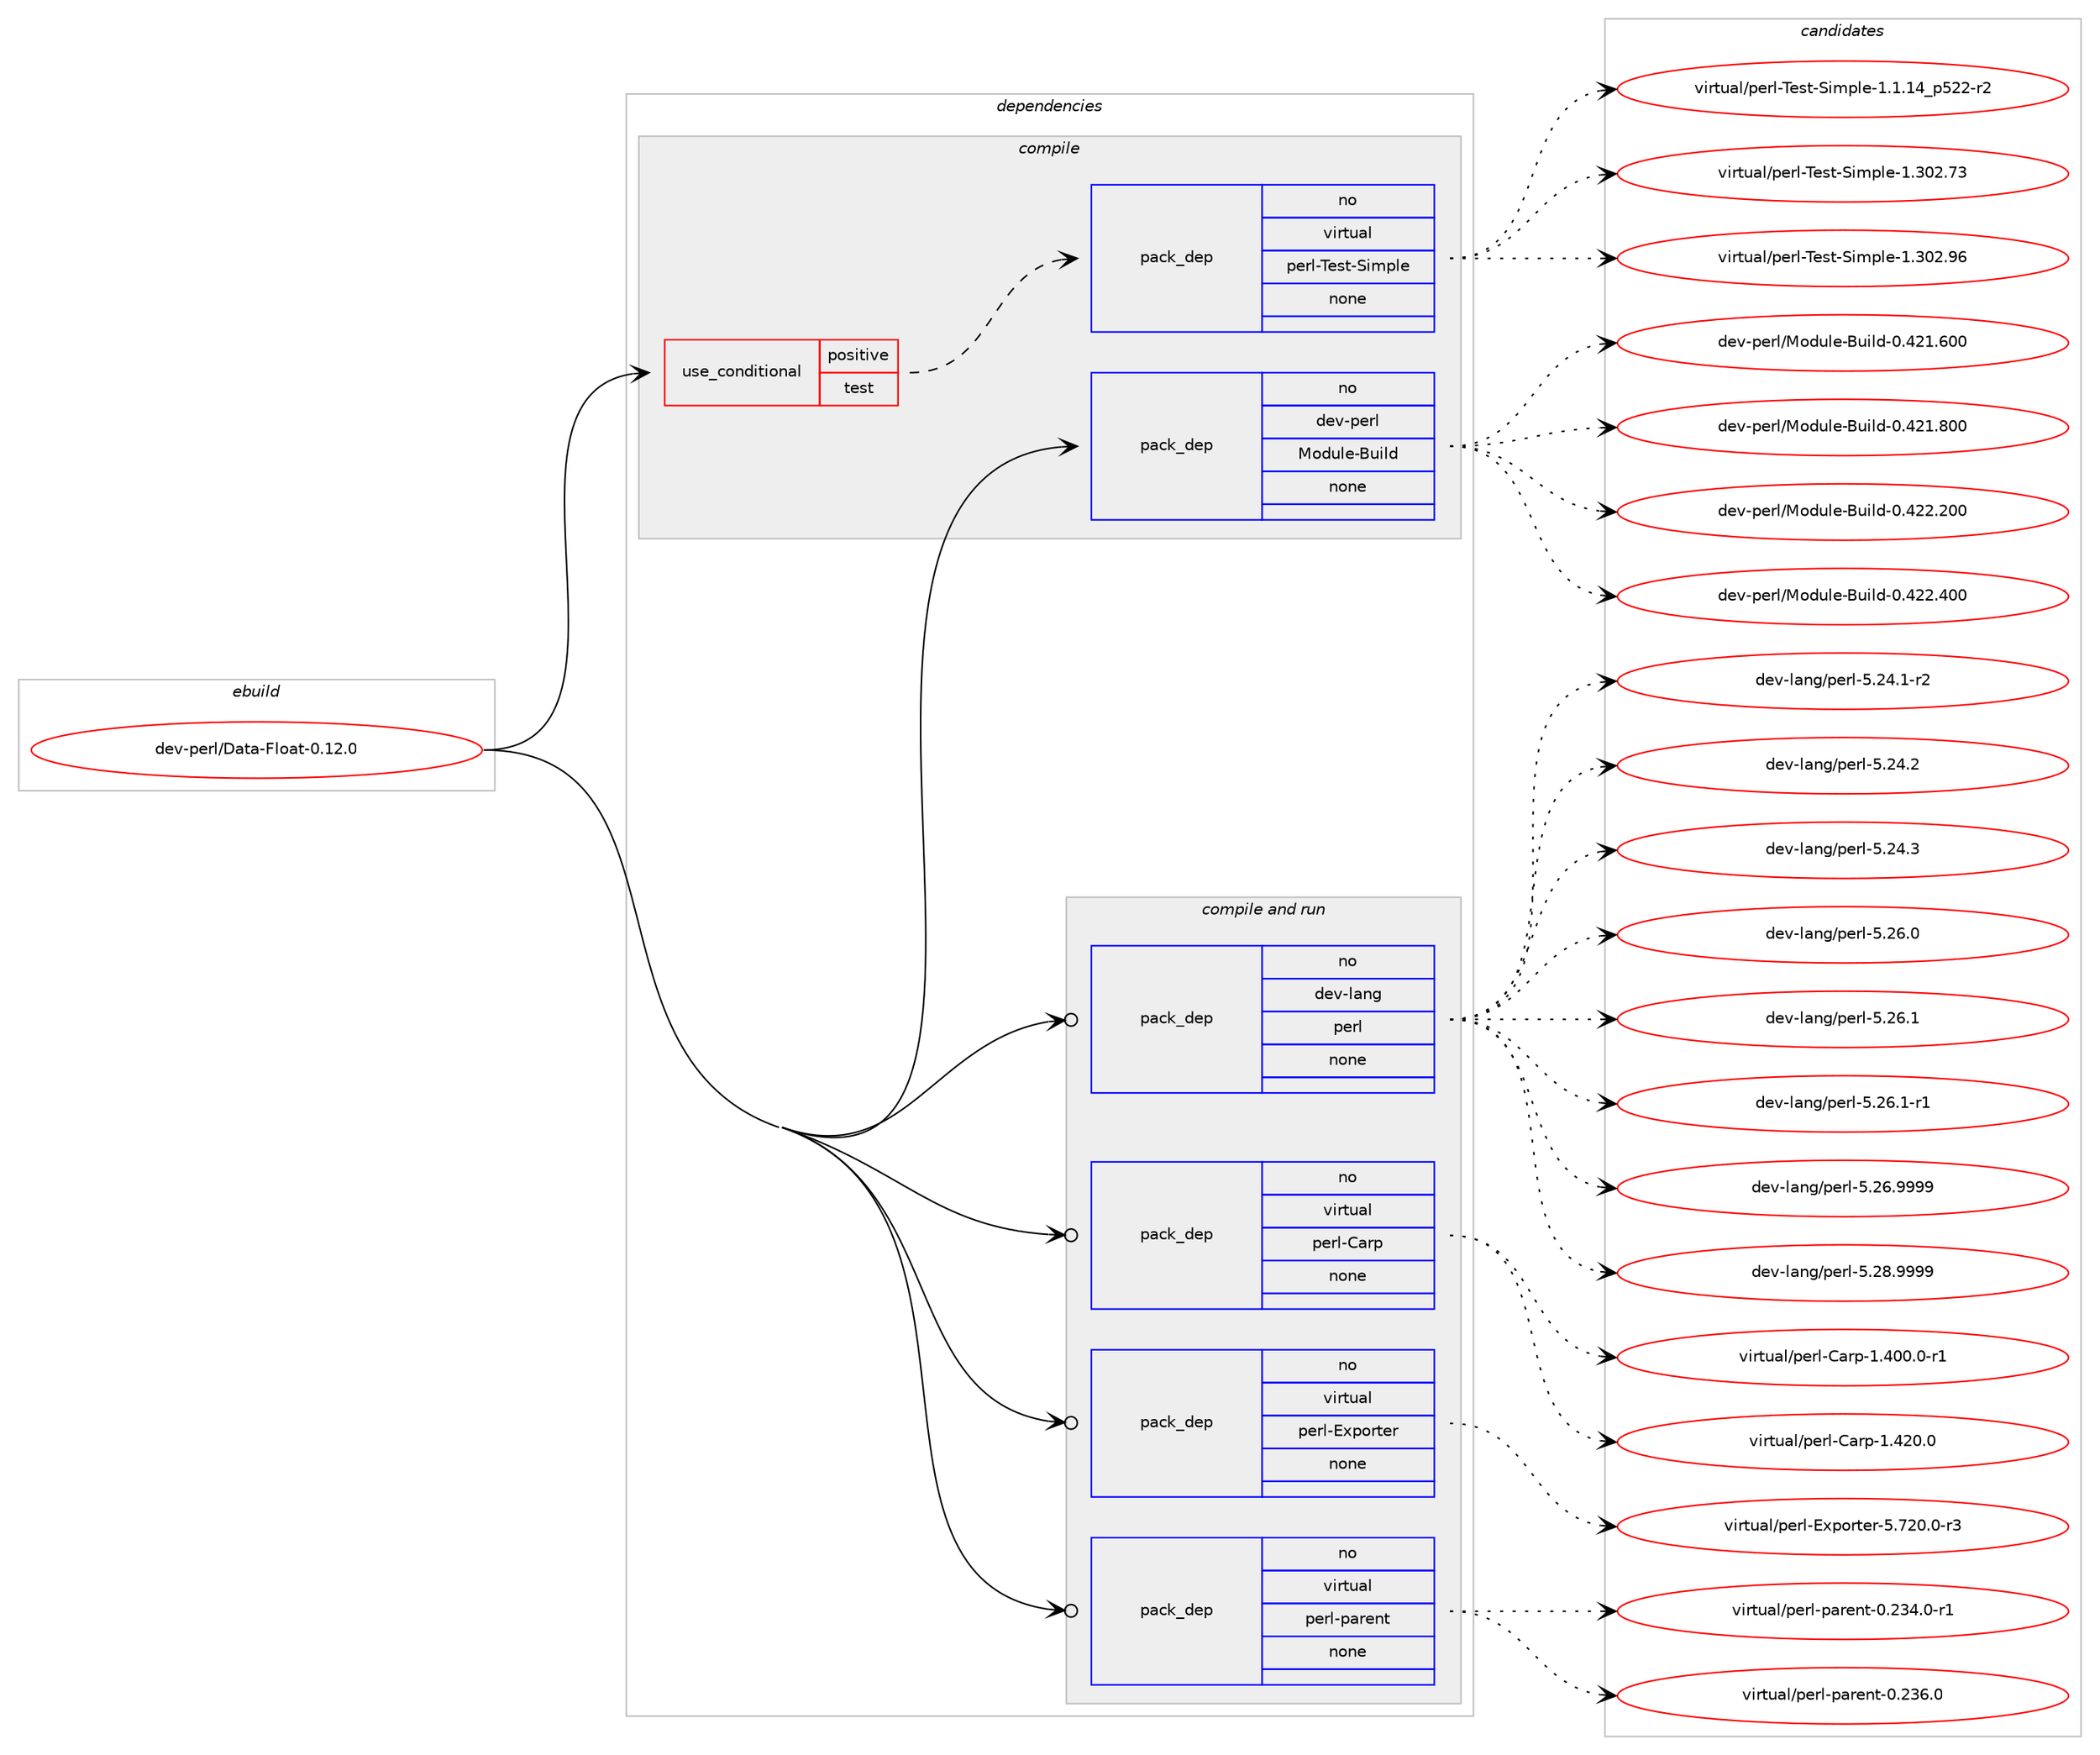 digraph prolog {

# *************
# Graph options
# *************

newrank=true;
concentrate=true;
compound=true;
graph [rankdir=LR,fontname=Helvetica,fontsize=10,ranksep=1.5];#, ranksep=2.5, nodesep=0.2];
edge  [arrowhead=vee];
node  [fontname=Helvetica,fontsize=10];

# **********
# The ebuild
# **********

subgraph cluster_leftcol {
color=gray;
rank=same;
label=<<i>ebuild</i>>;
id [label="dev-perl/Data-Float-0.12.0", color=red, width=4, href="../dev-perl/Data-Float-0.12.0.svg"];
}

# ****************
# The dependencies
# ****************

subgraph cluster_midcol {
color=gray;
label=<<i>dependencies</i>>;
subgraph cluster_compile {
fillcolor="#eeeeee";
style=filled;
label=<<i>compile</i>>;
subgraph cond26984 {
dependency127565 [label=<<TABLE BORDER="0" CELLBORDER="1" CELLSPACING="0" CELLPADDING="4"><TR><TD ROWSPAN="3" CELLPADDING="10">use_conditional</TD></TR><TR><TD>positive</TD></TR><TR><TD>test</TD></TR></TABLE>>, shape=none, color=red];
subgraph pack96913 {
dependency127566 [label=<<TABLE BORDER="0" CELLBORDER="1" CELLSPACING="0" CELLPADDING="4" WIDTH="220"><TR><TD ROWSPAN="6" CELLPADDING="30">pack_dep</TD></TR><TR><TD WIDTH="110">no</TD></TR><TR><TD>virtual</TD></TR><TR><TD>perl-Test-Simple</TD></TR><TR><TD>none</TD></TR><TR><TD></TD></TR></TABLE>>, shape=none, color=blue];
}
dependency127565:e -> dependency127566:w [weight=20,style="dashed",arrowhead="vee"];
}
id:e -> dependency127565:w [weight=20,style="solid",arrowhead="vee"];
subgraph pack96914 {
dependency127567 [label=<<TABLE BORDER="0" CELLBORDER="1" CELLSPACING="0" CELLPADDING="4" WIDTH="220"><TR><TD ROWSPAN="6" CELLPADDING="30">pack_dep</TD></TR><TR><TD WIDTH="110">no</TD></TR><TR><TD>dev-perl</TD></TR><TR><TD>Module-Build</TD></TR><TR><TD>none</TD></TR><TR><TD></TD></TR></TABLE>>, shape=none, color=blue];
}
id:e -> dependency127567:w [weight=20,style="solid",arrowhead="vee"];
}
subgraph cluster_compileandrun {
fillcolor="#eeeeee";
style=filled;
label=<<i>compile and run</i>>;
subgraph pack96915 {
dependency127568 [label=<<TABLE BORDER="0" CELLBORDER="1" CELLSPACING="0" CELLPADDING="4" WIDTH="220"><TR><TD ROWSPAN="6" CELLPADDING="30">pack_dep</TD></TR><TR><TD WIDTH="110">no</TD></TR><TR><TD>dev-lang</TD></TR><TR><TD>perl</TD></TR><TR><TD>none</TD></TR><TR><TD></TD></TR></TABLE>>, shape=none, color=blue];
}
id:e -> dependency127568:w [weight=20,style="solid",arrowhead="odotvee"];
subgraph pack96916 {
dependency127569 [label=<<TABLE BORDER="0" CELLBORDER="1" CELLSPACING="0" CELLPADDING="4" WIDTH="220"><TR><TD ROWSPAN="6" CELLPADDING="30">pack_dep</TD></TR><TR><TD WIDTH="110">no</TD></TR><TR><TD>virtual</TD></TR><TR><TD>perl-Carp</TD></TR><TR><TD>none</TD></TR><TR><TD></TD></TR></TABLE>>, shape=none, color=blue];
}
id:e -> dependency127569:w [weight=20,style="solid",arrowhead="odotvee"];
subgraph pack96917 {
dependency127570 [label=<<TABLE BORDER="0" CELLBORDER="1" CELLSPACING="0" CELLPADDING="4" WIDTH="220"><TR><TD ROWSPAN="6" CELLPADDING="30">pack_dep</TD></TR><TR><TD WIDTH="110">no</TD></TR><TR><TD>virtual</TD></TR><TR><TD>perl-Exporter</TD></TR><TR><TD>none</TD></TR><TR><TD></TD></TR></TABLE>>, shape=none, color=blue];
}
id:e -> dependency127570:w [weight=20,style="solid",arrowhead="odotvee"];
subgraph pack96918 {
dependency127571 [label=<<TABLE BORDER="0" CELLBORDER="1" CELLSPACING="0" CELLPADDING="4" WIDTH="220"><TR><TD ROWSPAN="6" CELLPADDING="30">pack_dep</TD></TR><TR><TD WIDTH="110">no</TD></TR><TR><TD>virtual</TD></TR><TR><TD>perl-parent</TD></TR><TR><TD>none</TD></TR><TR><TD></TD></TR></TABLE>>, shape=none, color=blue];
}
id:e -> dependency127571:w [weight=20,style="solid",arrowhead="odotvee"];
}
subgraph cluster_run {
fillcolor="#eeeeee";
style=filled;
label=<<i>run</i>>;
}
}

# **************
# The candidates
# **************

subgraph cluster_choices {
rank=same;
color=gray;
label=<<i>candidates</i>>;

subgraph choice96913 {
color=black;
nodesep=1;
choice11810511411611797108471121011141084584101115116458310510911210810145494649464952951125350504511450 [label="virtual/perl-Test-Simple-1.1.14_p522-r2", color=red, width=4,href="../virtual/perl-Test-Simple-1.1.14_p522-r2.svg"];
choice118105114116117971084711210111410845841011151164583105109112108101454946514850465551 [label="virtual/perl-Test-Simple-1.302.73", color=red, width=4,href="../virtual/perl-Test-Simple-1.302.73.svg"];
choice118105114116117971084711210111410845841011151164583105109112108101454946514850465754 [label="virtual/perl-Test-Simple-1.302.96", color=red, width=4,href="../virtual/perl-Test-Simple-1.302.96.svg"];
dependency127566:e -> choice11810511411611797108471121011141084584101115116458310510911210810145494649464952951125350504511450:w [style=dotted,weight="100"];
dependency127566:e -> choice118105114116117971084711210111410845841011151164583105109112108101454946514850465551:w [style=dotted,weight="100"];
dependency127566:e -> choice118105114116117971084711210111410845841011151164583105109112108101454946514850465754:w [style=dotted,weight="100"];
}
subgraph choice96914 {
color=black;
nodesep=1;
choice100101118451121011141084777111100117108101456611710510810045484652504946544848 [label="dev-perl/Module-Build-0.421.600", color=red, width=4,href="../dev-perl/Module-Build-0.421.600.svg"];
choice100101118451121011141084777111100117108101456611710510810045484652504946564848 [label="dev-perl/Module-Build-0.421.800", color=red, width=4,href="../dev-perl/Module-Build-0.421.800.svg"];
choice100101118451121011141084777111100117108101456611710510810045484652505046504848 [label="dev-perl/Module-Build-0.422.200", color=red, width=4,href="../dev-perl/Module-Build-0.422.200.svg"];
choice100101118451121011141084777111100117108101456611710510810045484652505046524848 [label="dev-perl/Module-Build-0.422.400", color=red, width=4,href="../dev-perl/Module-Build-0.422.400.svg"];
dependency127567:e -> choice100101118451121011141084777111100117108101456611710510810045484652504946544848:w [style=dotted,weight="100"];
dependency127567:e -> choice100101118451121011141084777111100117108101456611710510810045484652504946564848:w [style=dotted,weight="100"];
dependency127567:e -> choice100101118451121011141084777111100117108101456611710510810045484652505046504848:w [style=dotted,weight="100"];
dependency127567:e -> choice100101118451121011141084777111100117108101456611710510810045484652505046524848:w [style=dotted,weight="100"];
}
subgraph choice96915 {
color=black;
nodesep=1;
choice100101118451089711010347112101114108455346505246494511450 [label="dev-lang/perl-5.24.1-r2", color=red, width=4,href="../dev-lang/perl-5.24.1-r2.svg"];
choice10010111845108971101034711210111410845534650524650 [label="dev-lang/perl-5.24.2", color=red, width=4,href="../dev-lang/perl-5.24.2.svg"];
choice10010111845108971101034711210111410845534650524651 [label="dev-lang/perl-5.24.3", color=red, width=4,href="../dev-lang/perl-5.24.3.svg"];
choice10010111845108971101034711210111410845534650544648 [label="dev-lang/perl-5.26.0", color=red, width=4,href="../dev-lang/perl-5.26.0.svg"];
choice10010111845108971101034711210111410845534650544649 [label="dev-lang/perl-5.26.1", color=red, width=4,href="../dev-lang/perl-5.26.1.svg"];
choice100101118451089711010347112101114108455346505446494511449 [label="dev-lang/perl-5.26.1-r1", color=red, width=4,href="../dev-lang/perl-5.26.1-r1.svg"];
choice10010111845108971101034711210111410845534650544657575757 [label="dev-lang/perl-5.26.9999", color=red, width=4,href="../dev-lang/perl-5.26.9999.svg"];
choice10010111845108971101034711210111410845534650564657575757 [label="dev-lang/perl-5.28.9999", color=red, width=4,href="../dev-lang/perl-5.28.9999.svg"];
dependency127568:e -> choice100101118451089711010347112101114108455346505246494511450:w [style=dotted,weight="100"];
dependency127568:e -> choice10010111845108971101034711210111410845534650524650:w [style=dotted,weight="100"];
dependency127568:e -> choice10010111845108971101034711210111410845534650524651:w [style=dotted,weight="100"];
dependency127568:e -> choice10010111845108971101034711210111410845534650544648:w [style=dotted,weight="100"];
dependency127568:e -> choice10010111845108971101034711210111410845534650544649:w [style=dotted,weight="100"];
dependency127568:e -> choice100101118451089711010347112101114108455346505446494511449:w [style=dotted,weight="100"];
dependency127568:e -> choice10010111845108971101034711210111410845534650544657575757:w [style=dotted,weight="100"];
dependency127568:e -> choice10010111845108971101034711210111410845534650564657575757:w [style=dotted,weight="100"];
}
subgraph choice96916 {
color=black;
nodesep=1;
choice118105114116117971084711210111410845679711411245494652484846484511449 [label="virtual/perl-Carp-1.400.0-r1", color=red, width=4,href="../virtual/perl-Carp-1.400.0-r1.svg"];
choice11810511411611797108471121011141084567971141124549465250484648 [label="virtual/perl-Carp-1.420.0", color=red, width=4,href="../virtual/perl-Carp-1.420.0.svg"];
dependency127569:e -> choice118105114116117971084711210111410845679711411245494652484846484511449:w [style=dotted,weight="100"];
dependency127569:e -> choice11810511411611797108471121011141084567971141124549465250484648:w [style=dotted,weight="100"];
}
subgraph choice96917 {
color=black;
nodesep=1;
choice1181051141161179710847112101114108456912011211111411610111445534655504846484511451 [label="virtual/perl-Exporter-5.720.0-r3", color=red, width=4,href="../virtual/perl-Exporter-5.720.0-r3.svg"];
dependency127570:e -> choice1181051141161179710847112101114108456912011211111411610111445534655504846484511451:w [style=dotted,weight="100"];
}
subgraph choice96918 {
color=black;
nodesep=1;
choice1181051141161179710847112101114108451129711410111011645484650515246484511449 [label="virtual/perl-parent-0.234.0-r1", color=red, width=4,href="../virtual/perl-parent-0.234.0-r1.svg"];
choice118105114116117971084711210111410845112971141011101164548465051544648 [label="virtual/perl-parent-0.236.0", color=red, width=4,href="../virtual/perl-parent-0.236.0.svg"];
dependency127571:e -> choice1181051141161179710847112101114108451129711410111011645484650515246484511449:w [style=dotted,weight="100"];
dependency127571:e -> choice118105114116117971084711210111410845112971141011101164548465051544648:w [style=dotted,weight="100"];
}
}

}

